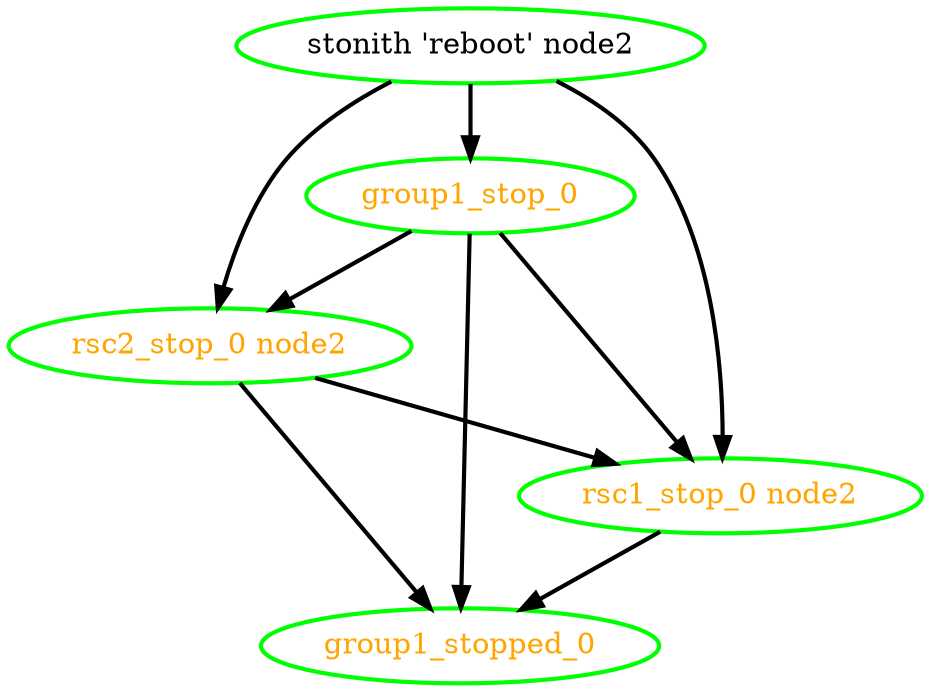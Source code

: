 digraph "g" {
"group1_stop_0" -> "group1_stopped_0" [ style = bold]
"group1_stop_0" -> "rsc1_stop_0 node2" [ style = bold]
"group1_stop_0" -> "rsc2_stop_0 node2" [ style = bold]
"group1_stop_0" [ style=bold color="green" fontcolor="orange" ]
"group1_stopped_0" [ style=bold color="green" fontcolor="orange" ]
"rsc1_stop_0 node2" -> "group1_stopped_0" [ style = bold]
"rsc1_stop_0 node2" [ style=bold color="green" fontcolor="orange" ]
"rsc2_stop_0 node2" -> "group1_stopped_0" [ style = bold]
"rsc2_stop_0 node2" -> "rsc1_stop_0 node2" [ style = bold]
"rsc2_stop_0 node2" [ style=bold color="green" fontcolor="orange" ]
"stonith 'reboot' node2" -> "group1_stop_0" [ style = bold]
"stonith 'reboot' node2" -> "rsc1_stop_0 node2" [ style = bold]
"stonith 'reboot' node2" -> "rsc2_stop_0 node2" [ style = bold]
"stonith 'reboot' node2" [ style=bold color="green" fontcolor="black"]
}

